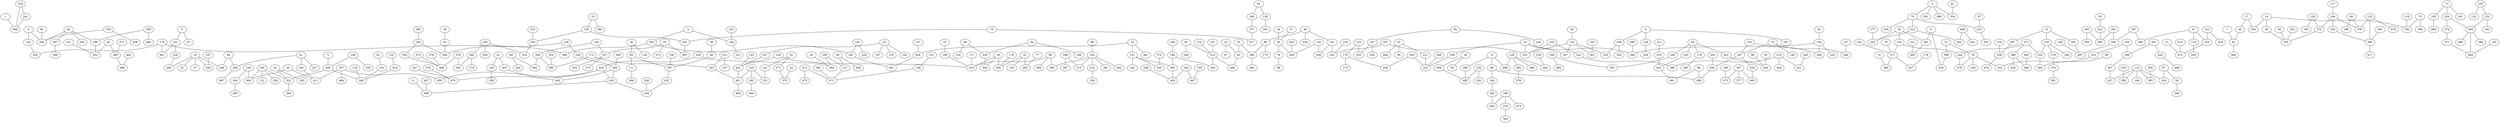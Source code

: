 digraph gr1 { 
	edge [dir=none];
	1 -> 469;
	2 -> 250;
	2 -> 144;
	3 -> 70;
	3 -> 301;
	3 -> 354;
	3 -> 489;
	4 -> 242;
	4 -> 358;
	5 -> 231;
	5 -> 67;
	6 -> 258;
	6 -> 126;
	6 -> 187;
	7 -> 63;
	8 -> 88;
	8 -> 289;
	8 -> 498;
	9 -> 429;
	9 -> 363;
	10 -> 120;
	10 -> 302;
	11 -> 499;
	12 -> 331;
	12 -> 339;
	12 -> 347;
	12 -> 396;
	13 -> 76;
	13 -> 308;
	14 -> 39;
	14 -> 254;
	14 -> 336;
	15 -> 116;
	15 -> 267;
	15 -> 292;
	16 -> 199;
	17 -> 254;
	17 -> 45;
	18 -> 40;
	19 -> 485;
	19 -> 37;
	19 -> 52;
	19 -> 246;
	19 -> 345;
	20 -> 411;
	20 -> 369;
	21 -> 472;
	22 -> 83;
	22 -> 87;
	23 -> 363;
	23 -> 124;
	23 -> 253;
	24 -> 322;
	24 -> 303;
	25 -> 327;
	25 -> 107;
	25 -> 133;
	25 -> 192;
	26 -> 415;
	26 -> 280;
	26 -> 454;
	27 -> 40;
	28 -> 268;
	28 -> 29;
	30 -> 53;
	31 -> 380;
	32 -> 151;
	32 -> 424;
	32 -> 481;
	33 -> 412;
	34 -> 184;
	35 -> 280;
	35 -> 193;
	35 -> 405;
	36 -> 84;
	36 -> 136;
	38 -> 48;
	39 -> 355;
	40 -> 500;
	40 -> 78;
	41 -> 407;
	41 -> 145;
	42 -> 152;
	43 -> 370;
	44 -> 246;
	44 -> 288;
	45 -> 63;
	46 -> 161;
	46 -> 99;
	46 -> 436;
	47 -> 346;
	47 -> 113;
	47 -> 323;
	48 -> 357;
	49 -> 335;
	49 -> 179;
	49 -> 256;
	49 -> 401;
	50 -> 355;
	51 -> 385;
	51 -> 83;
	53 -> 394;
	54 -> 150;
	55 -> 211;
	55 -> 90;
	55 -> 448;
	56 -> 132;
	57 -> 204;
	57 -> 58;
	58 -> 240;
	59 -> 404;
	60 -> 157;
	60 -> 269;
	61 -> 288;
	61 -> 220;
	61 -> 227;
	62 -> 358;
	62 -> 286;
	62 -> 293;
	62 -> 397;
	63 -> 460;
	64 -> 260;
	64 -> 138;
	65 -> 313;
	65 -> 249;
	66 -> 379;
	66 -> 196;
	68 -> 235;
	68 -> 154;
	69 -> 465;
	69 -> 340;
	70 -> 212;
	70 -> 213;
	70 -> 316;
	71 -> 200;
	72 -> 229;
	72 -> 181;
	72 -> 185;
	73 -> 336;
	73 -> 306;
	74 -> 287;
	74 -> 190;
	74 -> 446;
	75 -> 351;
	75 -> 477;
	76 -> 478;
	76 -> 169;
	76 -> 332;
	77 -> 405;
	78 -> 98;
	79 -> 317;
	80 -> 393;
	81 -> 354;
	82 -> 453;
	82 -> 383;
	83 -> 496;
	84 -> 357;
	84 -> 111;
	85 -> 415;
	85 -> 263;
	85 -> 389;
	86 -> 404;
	88 -> 458;
	88 -> 165;
	89 -> 142;
	91 -> 141;
	91 -> 271;
	92 -> 358;
	93 -> 497;
	93 -> 273;
	93 -> 337;
	94 -> 235;
	94 -> 146;
	95 -> 167;
	95 -> 226;
	96 -> 458;
	96 -> 491;
	97 -> 213;
	99 -> 175;
	99 -> 385;
	100 -> 369;
	100 -> 112;
	100 -> 239;
	100 -> 322;
	101 -> 144;
	102 -> 317;
	103 -> 122;
	103 -> 110;
	104 -> 369;
	104 -> 194;
	105 -> 451;
	105 -> 223;
	105 -> 282;
	106 -> 266;
	106 -> 304;
	106 -> 314;
	108 -> 200;
	108 -> 203;
	109 -> 184;
	109 -> 157;
	111 -> 366;
	113 -> 243;
	114 -> 313;
	115 -> 427;
	115 -> 168;
	115 -> 204;
	115 -> 359;
	115 -> 395;
	116 -> 329;
	116 -> 279;
	116 -> 284;
	117 -> 166;
	118 -> 336;
	119 -> 445;
	120 -> 232;
	120 -> 351;
	121 -> 183;
	121 -> 197;
	122 -> 344;
	122 -> 342;
	123 -> 170;
	123 -> 252;
	124 -> 244;
	124 -> 317;
	125 -> 379;
	125 -> 386;
	125 -> 479;
	126 -> 439;
	127 -> 446;
	128 -> 498;
	128 -> 299;
	128 -> 360;
	128 -> 402;
	129 -> 275;
	129 -> 195;
	130 -> 419;
	131 -> 149;
	132 -> 347;
	132 -> 331;
	132 -> 333;
	132 -> 361;
	134 -> 422;
	134 -> 184;
	135 -> 482;
	135 -> 230;
	137 -> 424;
	138 -> 341;
	139 -> 236;
	139 -> 394;
	140 -> 337;
	140 -> 290;
	141 -> 223;
	142 -> 263;
	142 -> 214;
	142 -> 315;
	142 -> 381;
	142 -> 400;
	143 -> 422;
	144 -> 251;
	145 -> 238;
	147 -> 345;
	148 -> 487;
	149 -> 471;
	150 -> 396;
	150 -> 225;
	150 -> 349;
	151 -> 392;
	151 -> 162;
	151 -> 435;
	152 -> 445;
	153 -> 349;
	153 -> 287;
	155 -> 449;
	156 -> 208;
	156 -> 500;
	157 -> 471;
	158 -> 357;
	159 -> 447;
	160 -> 180;
	161 -> 224;
	161 -> 208;
	163 -> 310;
	163 -> 298;
	164 -> 426;
	164 -> 447;
	165 -> 245;
	166 -> 334;
	166 -> 275;
	166 -> 379;
	167 -> 252;
	167 -> 430;
	170 -> 459;
	170 -> 173;
	171 -> 415;
	172 -> 390;
	172 -> 183;
	174 -> 398;
	174 -> 320;
	174 -> 441;
	176 -> 437;
	177 -> 253;
	178 -> 280;
	179 -> 283;
	180 -> 343;
	180 -> 392;
	182 -> 361;
	183 -> 451;
	185 -> 484;
	186 -> 440;
	186 -> 218;
	186 -> 474;
	188 -> 352;
	188 -> 495;
	189 -> 426;
	191 -> 281;
	191 -> 255;
	194 -> 209;
	198 -> 473;
	199 -> 415;
	200 -> 322;
	200 -> 445;
	201 -> 355;
	202 -> 450;
	205 -> 286;
	205 -> 480;
	206 -> 444;
	207 -> 331;
	207 -> 224;
	210 -> 388;
	210 -> 421;
	210 -> 494;
	211 -> 423;
	212 -> 253;
	212 -> 452;
	213 -> 325;
	214 -> 259;
	215 -> 232;
	216 -> 331;
	216 -> 222;
	217 -> 244;
	217 -> 329;
	217 -> 368;
	218 -> 362;
	219 -> 224;
	220 -> 411;
	221 -> 365;
	222 -> 388;
	228 -> 416;
	228 -> 415;
	229 -> 344;
	229 -> 274;
	231 -> 441;
	231 -> 328;
	232 -> 314;
	233 -> 359;
	234 -> 241;
	234 -> 469;
	235 -> 454;
	236 -> 309;
	237 -> 313;
	241 -> 469;
	242 -> 320;
	244 -> 478;
	245 -> 440;
	247 -> 470;
	248 -> 315;
	248 -> 387;
	250 -> 281;
	250 -> 398;
	256 -> 352;
	257 -> 411;
	257 -> 455;
	257 -> 468;
	258 -> 333;
	258 -> 326;
	260 -> 277;
	261 -> 298;
	261 -> 428;
	262 -> 421;
	264 -> 386;
	265 -> 492;
	265 -> 350;
	266 -> 382;
	266 -> 374;
	267 -> 338;
	268 -> 482;
	270 -> 470;
	271 -> 370;
	272 -> 383;
	274 -> 371;
	275 -> 355;
	276 -> 466;
	276 -> 382;
	277 -> 477;
	278 -> 466;
	279 -> 376;
	281 -> 461;
	282 -> 464;
	285 -> 294;
	286 -> 453;
	287 -> 434;
	287 -> 450;
	288 -> 467;
	289 -> 482;
	290 -> 390;
	290 -> 465;
	291 -> 406;
	291 -> 492;
	292 -> 487;
	294 -> 394;
	294 -> 330;
	295 -> 471;
	296 -> 396;
	297 -> 406;
	297 -> 346;
	298 -> 307;
	300 -> 309;
	305 -> 358;
	305 -> 438;
	307 -> 427;
	308 -> 429;
	309 -> 433;
	309 -> 442;
	310 -> 332;
	311 -> 410;
	312 -> 323;
	312 -> 418;
	313 -> 496;
	313 -> 343;
	317 -> 380;
	317 -> 437;
	318 -> 338;
	319 -> 402;
	321 -> 453;
	322 -> 364;
	323 -> 472;
	324 -> 390;
	327 -> 422;
	328 -> 485;
	329 -> 393;
	330 -> 466;
	334 -> 386;
	335 -> 443;
	337 -> 353;
	337 -> 373;
	338 -> 476;
	339 -> 423;
	344 -> 449;
	344 -> 384;
	344 -> 408;
	348 -> 423;
	351 -> 497;
	356 -> 395;
	357 -> 432;
	360 -> 378;
	363 -> 365;
	367 -> 483;
	367 -> 377;
	367 -> 473;
	368 -> 420;
	368 -> 490;
	371 -> 449;
	372 -> 466;
	375 -> 435;
	376 -> 391;
	383 -> 486;
	385 -> 493;
	386 -> 417;
	392 -> 426;
	397 -> 399;
	401 -> 404;
	403 -> 423;
	403 -> 459;
	406 -> 487;
	407 -> 442;
	409 -> 452;
	409 -> 431;
	410 -> 443;
	412 -> 492;
	413 -> 471;
	413 -> 475;
	414 -> 472;
	416 -> 455;
	416 -> 433;
	416 -> 470;
	419 -> 445;
	422 -> 451;
	424 -> 461;
	425 -> 500;
	428 -> 488;
	432 -> 444;
	433 -> 444;
	433 -> 499;
	434 -> 483;
	443 -> 491;
	450 -> 458;
	451 -> 456;
	457 -> 499;
	462 -> 486;
	463 -> 490;
}